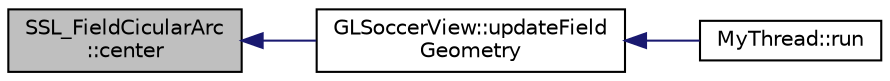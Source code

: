 digraph "SSL_FieldCicularArc::center"
{
 // INTERACTIVE_SVG=YES
  edge [fontname="Helvetica",fontsize="10",labelfontname="Helvetica",labelfontsize="10"];
  node [fontname="Helvetica",fontsize="10",shape=record];
  rankdir="LR";
  Node1 [label="SSL_FieldCicularArc\l::center",height=0.2,width=0.4,color="black", fillcolor="grey75", style="filled", fontcolor="black"];
  Node1 -> Node2 [dir="back",color="midnightblue",fontsize="10",style="solid",fontname="Helvetica"];
  Node2 [label="GLSoccerView::updateField\lGeometry",height=0.2,width=0.4,color="black", fillcolor="white", style="filled",URL="$da/d65/class_g_l_soccer_view.html#a70b79c66b00f4e17cbc4a92cd68f0063"];
  Node2 -> Node3 [dir="back",color="midnightblue",fontsize="10",style="solid",fontname="Helvetica"];
  Node3 [label="MyThread::run",height=0.2,width=0.4,color="black", fillcolor="white", style="filled",URL="$d3/d12/class_my_thread.html#a48f2e366e852087c53705f64e1ee65c2"];
}
